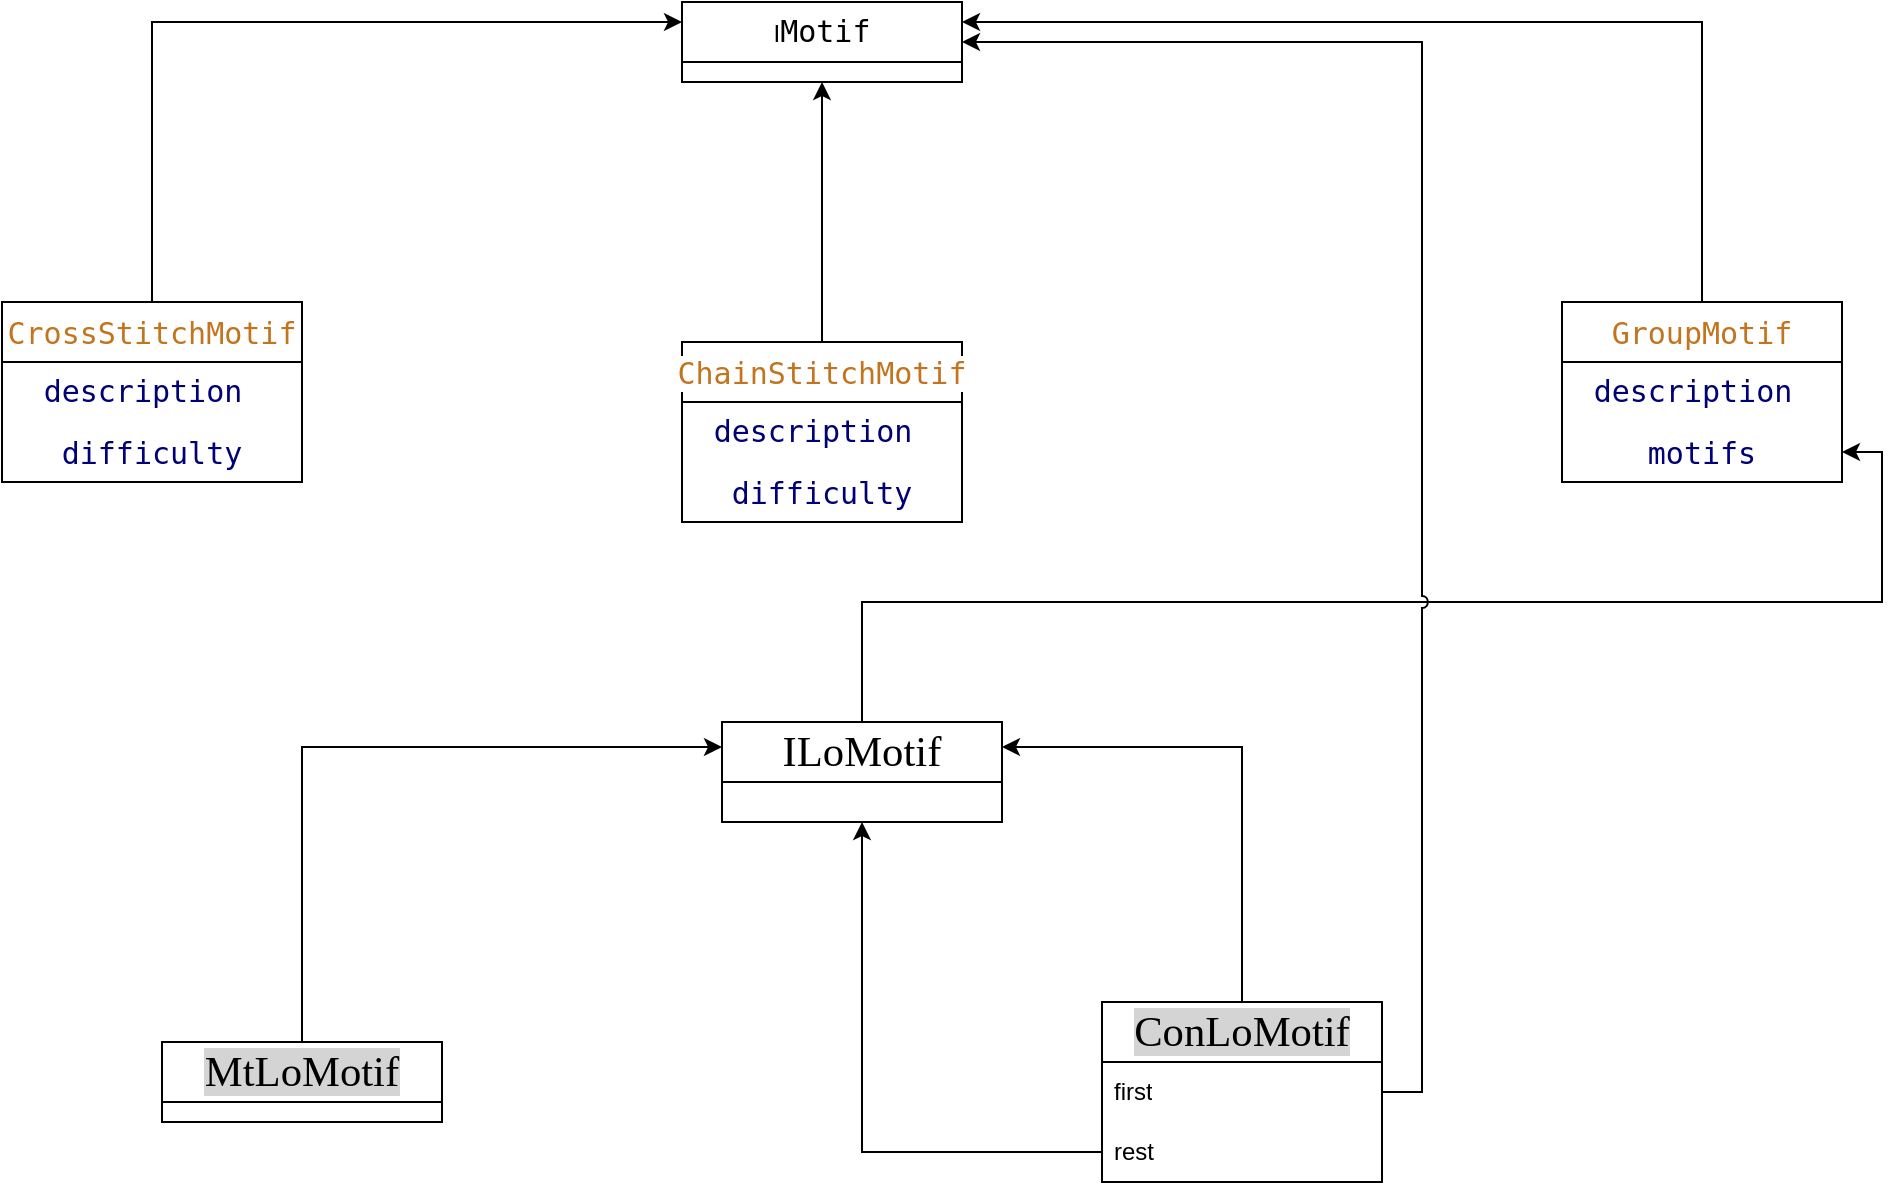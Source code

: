 <mxfile version="27.0.9">
  <diagram name="Page-1" id="XJUHr94h42XZi8WejzJX">
    <mxGraphModel dx="1426" dy="849" grid="1" gridSize="10" guides="1" tooltips="1" connect="1" arrows="1" fold="1" page="1" pageScale="1" pageWidth="1920" pageHeight="1200" math="0" shadow="0">
      <root>
        <mxCell id="0" />
        <mxCell id="1" parent="0" />
        <mxCell id="sKLK1EKldZTd0Ni4FgtC-5" value="&lt;font&gt;I&lt;span style=&quot;margin: 0px; padding: 0px; font-family: Fira-Mono, monospace; white-space: pre; font-size: 15px; line-height: 1.5; text-align: left; background-color: rgb(255, 255, 255);&quot; class=&quot;RktCmt&quot;&gt;Motif&lt;/span&gt;&lt;/font&gt;" style="swimlane;fontStyle=0;childLayout=stackLayout;horizontal=1;startSize=30;horizontalStack=0;resizeParent=1;resizeParentMax=0;resizeLast=0;collapsible=1;marginBottom=0;whiteSpace=wrap;html=1;" vertex="1" parent="1">
          <mxGeometry x="620" y="160" width="140" height="40" as="geometry" />
        </mxCell>
        <mxCell id="sKLK1EKldZTd0Ni4FgtC-21" style="edgeStyle=orthogonalEdgeStyle;rounded=0;orthogonalLoop=1;jettySize=auto;html=1;exitX=0.5;exitY=0;exitDx=0;exitDy=0;entryX=0;entryY=0.25;entryDx=0;entryDy=0;" edge="1" parent="1" source="sKLK1EKldZTd0Ni4FgtC-9" target="sKLK1EKldZTd0Ni4FgtC-5">
          <mxGeometry relative="1" as="geometry" />
        </mxCell>
        <mxCell id="sKLK1EKldZTd0Ni4FgtC-9" value="&lt;span style=&quot;color: rgb(194, 116, 31); font-family: Fira-Mono, monospace; font-size: 15px; text-align: left; white-space: pre; background-color: rgb(255, 255, 255);&quot;&gt;CrossStitchMotif&lt;/span&gt;" style="swimlane;fontStyle=0;childLayout=stackLayout;horizontal=1;startSize=30;horizontalStack=0;resizeParent=1;resizeParentMax=0;resizeLast=0;collapsible=1;marginBottom=0;whiteSpace=wrap;html=1;" vertex="1" parent="1">
          <mxGeometry x="280" y="310" width="150" height="90" as="geometry" />
        </mxCell>
        <mxCell id="sKLK1EKldZTd0Ni4FgtC-13" value="&lt;span style=&quot;margin: 0px; padding: 0px; font-family: Fira-Mono, monospace; white-space: pre; font-size: 15px; line-height: 1.5; text-align: left; background-color: rgb(255, 255, 255); color: rgb(0, 0, 119) !important;&quot; class=&quot;RktSym&quot;&gt;description&lt;/span&gt;&lt;span style=&quot;margin: 0px; padding: 0px; font-family: Fira-Mono, monospace; white-space: pre; font-size: 15px; line-height: 1.5; text-align: left; background-color: rgb(255, 255, 255);&quot; class=&quot;RktMeta&quot;&gt;&lt;/span&gt;&lt;span style=&quot;margin: 0px; padding: 0px; font-family: Fira-Mono, monospace; white-space: pre; font-size: 15px; text-align: left; background-color: rgb(255, 255, 255);&quot; class=&quot;hspace&quot;&gt;&amp;nbsp;&lt;/span&gt;" style="text;strokeColor=none;align=center;fillColor=none;html=1;verticalAlign=middle;whiteSpace=wrap;rounded=0;" vertex="1" parent="sKLK1EKldZTd0Ni4FgtC-9">
          <mxGeometry y="30" width="150" height="30" as="geometry" />
        </mxCell>
        <mxCell id="sKLK1EKldZTd0Ni4FgtC-17" value="&lt;span style=&quot;color: rgb(0, 0, 119); font-family: Fira-Mono, monospace; font-size: 15px; text-align: left; white-space: pre; background-color: rgb(255, 255, 255);&quot;&gt;difficulty&lt;/span&gt;" style="text;strokeColor=none;align=center;fillColor=none;html=1;verticalAlign=middle;whiteSpace=wrap;rounded=0;" vertex="1" parent="sKLK1EKldZTd0Ni4FgtC-9">
          <mxGeometry y="60" width="150" height="30" as="geometry" />
        </mxCell>
        <mxCell id="sKLK1EKldZTd0Ni4FgtC-22" style="edgeStyle=orthogonalEdgeStyle;rounded=0;orthogonalLoop=1;jettySize=auto;html=1;exitX=0.5;exitY=0;exitDx=0;exitDy=0;" edge="1" parent="1" source="sKLK1EKldZTd0Ni4FgtC-10" target="sKLK1EKldZTd0Ni4FgtC-5">
          <mxGeometry relative="1" as="geometry" />
        </mxCell>
        <mxCell id="sKLK1EKldZTd0Ni4FgtC-10" value="&lt;span style=&quot;color: rgb(194, 116, 31); font-family: Fira-Mono, monospace; font-size: 15px; text-align: left; white-space: pre; background-color: rgb(255, 255, 255);&quot;&gt;ChainStitchMotif&lt;/span&gt;" style="swimlane;fontStyle=0;childLayout=stackLayout;horizontal=1;startSize=30;horizontalStack=0;resizeParent=1;resizeParentMax=0;resizeLast=0;collapsible=1;marginBottom=0;whiteSpace=wrap;html=1;" vertex="1" parent="1">
          <mxGeometry x="620" y="330" width="140" height="90" as="geometry" />
        </mxCell>
        <mxCell id="sKLK1EKldZTd0Ni4FgtC-14" value="&lt;span style=&quot;margin: 0px; padding: 0px; font-family: Fira-Mono, monospace; white-space: pre; font-size: 15px; line-height: 1.5; text-align: left; background-color: rgb(255, 255, 255); color: rgb(0, 0, 119) !important;&quot; class=&quot;RktSym&quot;&gt;description&lt;/span&gt;&lt;span style=&quot;margin: 0px; padding: 0px; font-family: Fira-Mono, monospace; white-space: pre; font-size: 15px; line-height: 1.5; text-align: left; background-color: rgb(255, 255, 255);&quot; class=&quot;RktMeta&quot;&gt;&lt;/span&gt;&lt;span style=&quot;margin: 0px; padding: 0px; font-family: Fira-Mono, monospace; white-space: pre; font-size: 15px; text-align: left; background-color: rgb(255, 255, 255);&quot; class=&quot;hspace&quot;&gt;&amp;nbsp;&lt;/span&gt;" style="text;strokeColor=none;align=center;fillColor=none;html=1;verticalAlign=middle;whiteSpace=wrap;rounded=0;" vertex="1" parent="sKLK1EKldZTd0Ni4FgtC-10">
          <mxGeometry y="30" width="140" height="30" as="geometry" />
        </mxCell>
        <mxCell id="sKLK1EKldZTd0Ni4FgtC-16" value="&lt;span style=&quot;color: rgb(0, 0, 119); font-family: Fira-Mono, monospace; font-size: 15px; text-align: left; white-space: pre; background-color: rgb(255, 255, 255);&quot;&gt;difficulty&lt;/span&gt;" style="text;strokeColor=none;align=center;fillColor=none;html=1;verticalAlign=middle;whiteSpace=wrap;rounded=0;" vertex="1" parent="sKLK1EKldZTd0Ni4FgtC-10">
          <mxGeometry y="60" width="140" height="30" as="geometry" />
        </mxCell>
        <mxCell id="sKLK1EKldZTd0Ni4FgtC-23" style="edgeStyle=orthogonalEdgeStyle;rounded=0;orthogonalLoop=1;jettySize=auto;html=1;exitX=0.5;exitY=0;exitDx=0;exitDy=0;entryX=1;entryY=0.25;entryDx=0;entryDy=0;" edge="1" parent="1" source="sKLK1EKldZTd0Ni4FgtC-11" target="sKLK1EKldZTd0Ni4FgtC-5">
          <mxGeometry relative="1" as="geometry" />
        </mxCell>
        <mxCell id="sKLK1EKldZTd0Ni4FgtC-11" value="&lt;span style=&quot;color: rgb(194, 116, 31); font-family: Fira-Mono, monospace; font-size: 15px; text-align: left; white-space: pre; background-color: rgb(255, 255, 255);&quot;&gt;GroupMotif&lt;/span&gt;" style="swimlane;fontStyle=0;childLayout=stackLayout;horizontal=1;startSize=30;horizontalStack=0;resizeParent=1;resizeParentMax=0;resizeLast=0;collapsible=1;marginBottom=0;whiteSpace=wrap;html=1;" vertex="1" parent="1">
          <mxGeometry x="1060" y="310" width="140" height="90" as="geometry" />
        </mxCell>
        <mxCell id="sKLK1EKldZTd0Ni4FgtC-15" value="&lt;span style=&quot;margin: 0px; padding: 0px; font-family: Fira-Mono, monospace; white-space: pre; font-size: 15px; line-height: 1.5; text-align: left; background-color: rgb(255, 255, 255); color: rgb(0, 0, 119) !important;&quot; class=&quot;RktSym&quot;&gt;description&lt;/span&gt;&lt;span style=&quot;margin: 0px; padding: 0px; font-family: Fira-Mono, monospace; white-space: pre; font-size: 15px; line-height: 1.5; text-align: left; background-color: rgb(255, 255, 255);&quot; class=&quot;RktMeta&quot;&gt;&lt;/span&gt;&lt;span style=&quot;margin: 0px; padding: 0px; font-family: Fira-Mono, monospace; white-space: pre; font-size: 15px; text-align: left; background-color: rgb(255, 255, 255);&quot; class=&quot;hspace&quot;&gt;&amp;nbsp;&lt;/span&gt;" style="text;strokeColor=none;align=center;fillColor=none;html=1;verticalAlign=middle;whiteSpace=wrap;rounded=0;" vertex="1" parent="sKLK1EKldZTd0Ni4FgtC-11">
          <mxGeometry y="30" width="140" height="30" as="geometry" />
        </mxCell>
        <mxCell id="sKLK1EKldZTd0Ni4FgtC-20" value="&lt;span style=&quot;color: rgb(0, 0, 119); font-family: Fira-Mono, monospace; font-size: 15px; text-align: left; white-space: pre; background-color: rgb(255, 255, 255);&quot;&gt;motifs&lt;/span&gt;" style="text;strokeColor=none;align=center;fillColor=none;html=1;verticalAlign=middle;whiteSpace=wrap;rounded=0;" vertex="1" parent="sKLK1EKldZTd0Ni4FgtC-11">
          <mxGeometry y="60" width="140" height="30" as="geometry" />
        </mxCell>
        <mxCell id="sKLK1EKldZTd0Ni4FgtC-38" style="edgeStyle=orthogonalEdgeStyle;rounded=0;orthogonalLoop=1;jettySize=auto;html=1;exitX=0.5;exitY=0;exitDx=0;exitDy=0;entryX=1;entryY=0.5;entryDx=0;entryDy=0;jumpStyle=arc;" edge="1" parent="1" source="sKLK1EKldZTd0Ni4FgtC-24" target="sKLK1EKldZTd0Ni4FgtC-20">
          <mxGeometry relative="1" as="geometry" />
        </mxCell>
        <mxCell id="sKLK1EKldZTd0Ni4FgtC-24" value="&lt;span style=&quot;padding: 0px 2px;&quot;&gt;&lt;span style=&quot;font-family: Consolas; font-size: 16pt; white-space: pre;&quot;&gt;&lt;span style=&quot;background-color: light-dark(#ffffff, var(--ge-dark-color, #121212));&quot;&gt;ILoMotif&lt;/span&gt;&lt;/span&gt;&lt;/span&gt;" style="swimlane;fontStyle=0;childLayout=stackLayout;horizontal=1;startSize=30;horizontalStack=0;resizeParent=1;resizeParentMax=0;resizeLast=0;collapsible=1;marginBottom=0;whiteSpace=wrap;html=1;" vertex="1" parent="1">
          <mxGeometry x="640" y="520" width="140" height="50" as="geometry" />
        </mxCell>
        <mxCell id="sKLK1EKldZTd0Ni4FgtC-37" style="edgeStyle=orthogonalEdgeStyle;rounded=0;orthogonalLoop=1;jettySize=auto;html=1;exitX=0.5;exitY=0;exitDx=0;exitDy=0;entryX=0;entryY=0.25;entryDx=0;entryDy=0;" edge="1" parent="1" source="sKLK1EKldZTd0Ni4FgtC-29" target="sKLK1EKldZTd0Ni4FgtC-24">
          <mxGeometry relative="1" as="geometry" />
        </mxCell>
        <mxCell id="sKLK1EKldZTd0Ni4FgtC-29" value="&lt;span style=&quot;background-color:#ffffff;padding:0px 2px 0px 2px;&quot;&gt;&lt;span style=&quot;font-family: Consolas; font-size: 16pt; white-space: pre;&quot;&gt;&lt;span style=&quot;background-color: rgb(212, 212, 212);&quot;&gt;MtLoMotif&lt;/span&gt;&lt;/span&gt;&lt;/span&gt;" style="swimlane;fontStyle=0;childLayout=stackLayout;horizontal=1;startSize=30;horizontalStack=0;resizeParent=1;resizeParentMax=0;resizeLast=0;collapsible=1;marginBottom=0;whiteSpace=wrap;html=1;" vertex="1" parent="1">
          <mxGeometry x="360" y="680" width="140" height="40" as="geometry" />
        </mxCell>
        <mxCell id="sKLK1EKldZTd0Ni4FgtC-40" style="edgeStyle=orthogonalEdgeStyle;rounded=0;orthogonalLoop=1;jettySize=auto;html=1;exitX=0.5;exitY=0;exitDx=0;exitDy=0;entryX=1;entryY=0.25;entryDx=0;entryDy=0;" edge="1" parent="1" source="sKLK1EKldZTd0Ni4FgtC-33" target="sKLK1EKldZTd0Ni4FgtC-24">
          <mxGeometry relative="1" as="geometry" />
        </mxCell>
        <mxCell id="sKLK1EKldZTd0Ni4FgtC-33" value="&lt;span style=&quot;background-color:#ffffff;padding:0px 2px 0px 2px;&quot;&gt;&lt;span style=&quot;font-family: Consolas; font-size: 16pt; white-space: pre;&quot;&gt;&lt;span style=&quot;background-color: rgb(212, 212, 212);&quot;&gt;ConLoMotif&lt;/span&gt;&lt;/span&gt;&lt;/span&gt;" style="swimlane;fontStyle=0;childLayout=stackLayout;horizontal=1;startSize=30;horizontalStack=0;resizeParent=1;resizeParentMax=0;resizeLast=0;collapsible=1;marginBottom=0;whiteSpace=wrap;html=1;" vertex="1" parent="1">
          <mxGeometry x="830" y="660" width="140" height="90" as="geometry" />
        </mxCell>
        <mxCell id="sKLK1EKldZTd0Ni4FgtC-34" value="first" style="text;strokeColor=none;fillColor=none;align=left;verticalAlign=middle;spacingLeft=4;spacingRight=4;overflow=hidden;points=[[0,0.5],[1,0.5]];portConstraint=eastwest;rotatable=0;whiteSpace=wrap;html=1;" vertex="1" parent="sKLK1EKldZTd0Ni4FgtC-33">
          <mxGeometry y="30" width="140" height="30" as="geometry" />
        </mxCell>
        <mxCell id="sKLK1EKldZTd0Ni4FgtC-35" value="rest" style="text;strokeColor=none;fillColor=none;align=left;verticalAlign=middle;spacingLeft=4;spacingRight=4;overflow=hidden;points=[[0,0.5],[1,0.5]];portConstraint=eastwest;rotatable=0;whiteSpace=wrap;html=1;" vertex="1" parent="sKLK1EKldZTd0Ni4FgtC-33">
          <mxGeometry y="60" width="140" height="30" as="geometry" />
        </mxCell>
        <mxCell id="sKLK1EKldZTd0Ni4FgtC-41" style="edgeStyle=orthogonalEdgeStyle;rounded=0;orthogonalLoop=1;jettySize=auto;html=1;exitX=1;exitY=0.5;exitDx=0;exitDy=0;entryX=1;entryY=0.5;entryDx=0;entryDy=0;jumpStyle=arc;" edge="1" parent="1" source="sKLK1EKldZTd0Ni4FgtC-34" target="sKLK1EKldZTd0Ni4FgtC-5">
          <mxGeometry relative="1" as="geometry" />
        </mxCell>
        <mxCell id="sKLK1EKldZTd0Ni4FgtC-42" style="edgeStyle=orthogonalEdgeStyle;rounded=0;orthogonalLoop=1;jettySize=auto;html=1;exitX=0;exitY=0.5;exitDx=0;exitDy=0;" edge="1" parent="1" source="sKLK1EKldZTd0Ni4FgtC-35" target="sKLK1EKldZTd0Ni4FgtC-24">
          <mxGeometry relative="1" as="geometry" />
        </mxCell>
      </root>
    </mxGraphModel>
  </diagram>
</mxfile>
